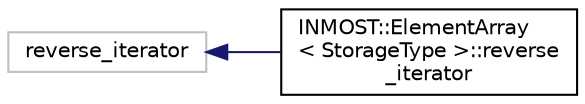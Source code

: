 digraph "Graphical Class Hierarchy"
{
  edge [fontname="Helvetica",fontsize="10",labelfontname="Helvetica",labelfontsize="10"];
  node [fontname="Helvetica",fontsize="10",shape=record];
  rankdir="LR";
  Node1 [label="reverse_iterator",height=0.2,width=0.4,color="grey75", fillcolor="white", style="filled"];
  Node1 -> Node2 [dir="back",color="midnightblue",fontsize="10",style="solid",fontname="Helvetica"];
  Node2 [label="INMOST::ElementArray\l\< StorageType \>::reverse\l_iterator",height=0.2,width=0.4,color="black", fillcolor="white", style="filled",URL="$classINMOST_1_1ElementArray_1_1reverse__iterator.html"];
}
